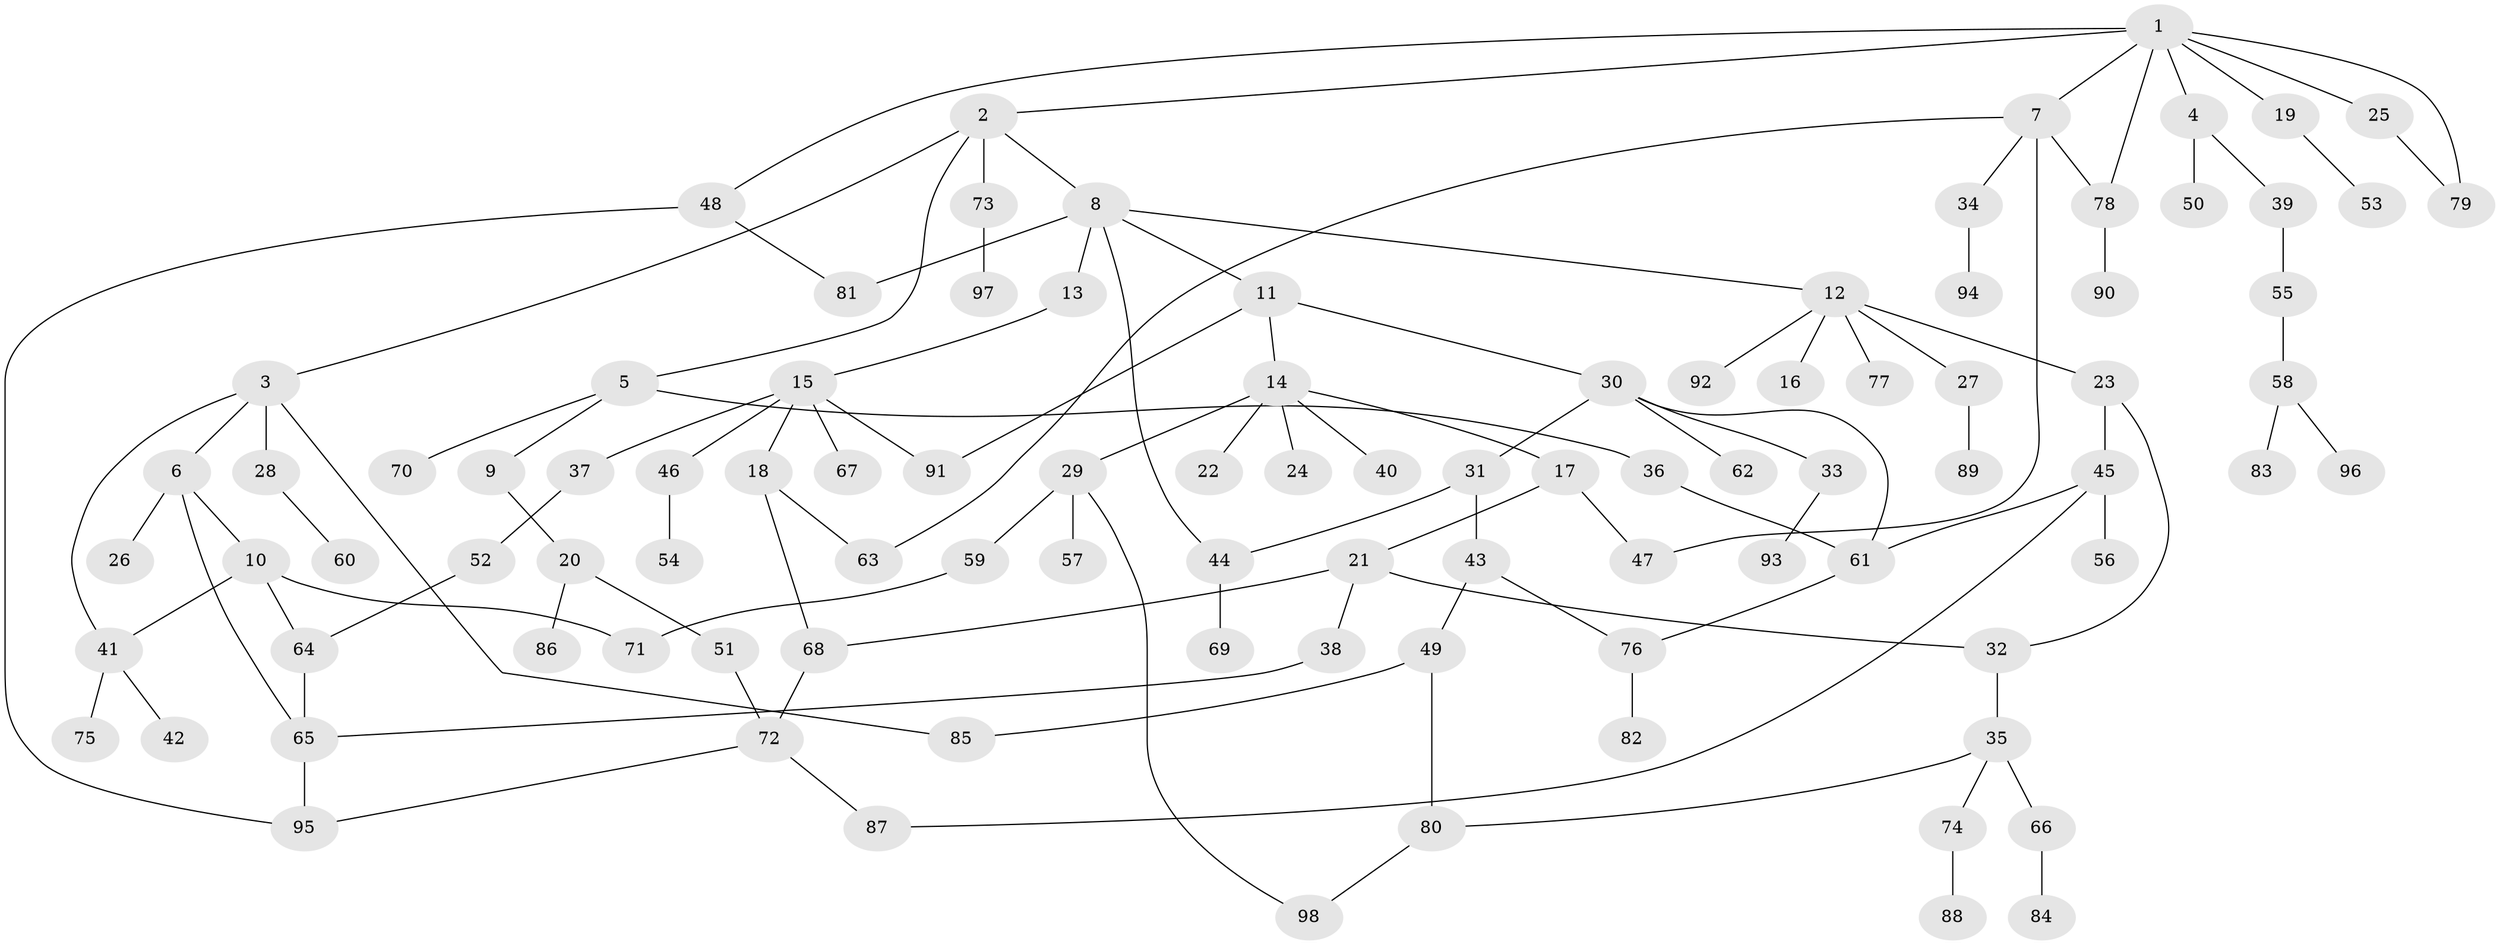 // coarse degree distribution, {7: 0.014492753623188406, 5: 0.08695652173913043, 6: 0.014492753623188406, 4: 0.13043478260869565, 2: 0.2753623188405797, 3: 0.2318840579710145, 1: 0.2463768115942029}
// Generated by graph-tools (version 1.1) at 2025/36/03/04/25 23:36:12]
// undirected, 98 vertices, 121 edges
graph export_dot {
  node [color=gray90,style=filled];
  1;
  2;
  3;
  4;
  5;
  6;
  7;
  8;
  9;
  10;
  11;
  12;
  13;
  14;
  15;
  16;
  17;
  18;
  19;
  20;
  21;
  22;
  23;
  24;
  25;
  26;
  27;
  28;
  29;
  30;
  31;
  32;
  33;
  34;
  35;
  36;
  37;
  38;
  39;
  40;
  41;
  42;
  43;
  44;
  45;
  46;
  47;
  48;
  49;
  50;
  51;
  52;
  53;
  54;
  55;
  56;
  57;
  58;
  59;
  60;
  61;
  62;
  63;
  64;
  65;
  66;
  67;
  68;
  69;
  70;
  71;
  72;
  73;
  74;
  75;
  76;
  77;
  78;
  79;
  80;
  81;
  82;
  83;
  84;
  85;
  86;
  87;
  88;
  89;
  90;
  91;
  92;
  93;
  94;
  95;
  96;
  97;
  98;
  1 -- 2;
  1 -- 4;
  1 -- 7;
  1 -- 19;
  1 -- 25;
  1 -- 48;
  1 -- 78;
  1 -- 79;
  2 -- 3;
  2 -- 5;
  2 -- 8;
  2 -- 73;
  3 -- 6;
  3 -- 28;
  3 -- 85;
  3 -- 41;
  4 -- 39;
  4 -- 50;
  5 -- 9;
  5 -- 36;
  5 -- 70;
  6 -- 10;
  6 -- 26;
  6 -- 65;
  7 -- 34;
  7 -- 47;
  7 -- 63;
  7 -- 78;
  8 -- 11;
  8 -- 12;
  8 -- 13;
  8 -- 44;
  8 -- 81;
  9 -- 20;
  10 -- 41;
  10 -- 64;
  10 -- 71;
  11 -- 14;
  11 -- 30;
  11 -- 91;
  12 -- 16;
  12 -- 23;
  12 -- 27;
  12 -- 77;
  12 -- 92;
  13 -- 15;
  14 -- 17;
  14 -- 22;
  14 -- 24;
  14 -- 29;
  14 -- 40;
  15 -- 18;
  15 -- 37;
  15 -- 46;
  15 -- 67;
  15 -- 91;
  17 -- 21;
  17 -- 47;
  18 -- 68;
  18 -- 63;
  19 -- 53;
  20 -- 51;
  20 -- 86;
  21 -- 38;
  21 -- 68;
  21 -- 32;
  23 -- 32;
  23 -- 45;
  25 -- 79;
  27 -- 89;
  28 -- 60;
  29 -- 57;
  29 -- 59;
  29 -- 98;
  30 -- 31;
  30 -- 33;
  30 -- 62;
  30 -- 61;
  31 -- 43;
  31 -- 44;
  32 -- 35;
  33 -- 93;
  34 -- 94;
  35 -- 66;
  35 -- 74;
  35 -- 80;
  36 -- 61;
  37 -- 52;
  38 -- 65;
  39 -- 55;
  41 -- 42;
  41 -- 75;
  43 -- 49;
  43 -- 76;
  44 -- 69;
  45 -- 56;
  45 -- 87;
  45 -- 61;
  46 -- 54;
  48 -- 95;
  48 -- 81;
  49 -- 80;
  49 -- 85;
  51 -- 72;
  52 -- 64;
  55 -- 58;
  58 -- 83;
  58 -- 96;
  59 -- 71;
  61 -- 76;
  64 -- 65;
  65 -- 95;
  66 -- 84;
  68 -- 72;
  72 -- 87;
  72 -- 95;
  73 -- 97;
  74 -- 88;
  76 -- 82;
  78 -- 90;
  80 -- 98;
}
